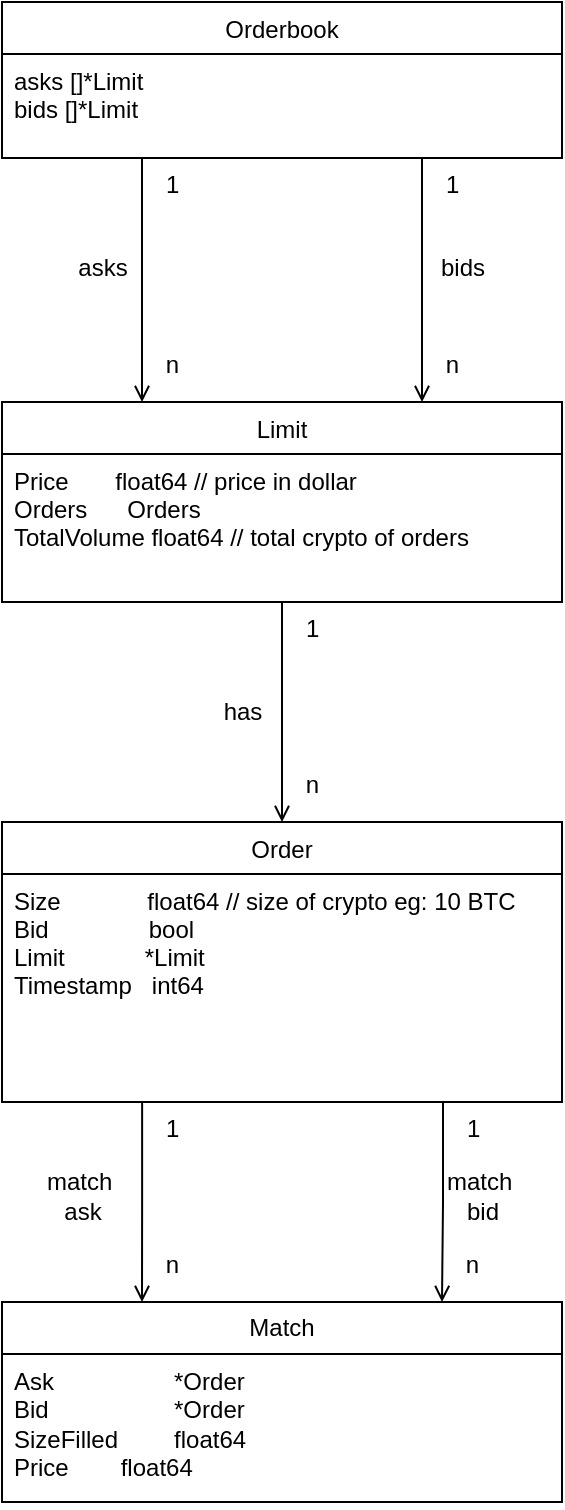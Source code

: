 <mxfile version="21.6.1" type="github">
  <diagram id="C5RBs43oDa-KdzZeNtuy" name="Page-1">
    <mxGraphModel dx="1195" dy="652" grid="1" gridSize="10" guides="1" tooltips="1" connect="1" arrows="1" fold="1" page="1" pageScale="1" pageWidth="827" pageHeight="1169" math="0" shadow="0">
      <root>
        <mxCell id="WIyWlLk6GJQsqaUBKTNV-0" />
        <mxCell id="WIyWlLk6GJQsqaUBKTNV-1" parent="WIyWlLk6GJQsqaUBKTNV-0" />
        <mxCell id="zkfFHV4jXpPFQw0GAbJ--0" value="Orderbook" style="swimlane;fontStyle=0;align=center;verticalAlign=top;childLayout=stackLayout;horizontal=1;startSize=26;horizontalStack=0;resizeParent=1;resizeLast=0;collapsible=1;marginBottom=0;rounded=0;shadow=0;strokeWidth=1;" parent="WIyWlLk6GJQsqaUBKTNV-1" vertex="1">
          <mxGeometry x="170" y="20" width="280" height="78" as="geometry">
            <mxRectangle x="230" y="140" width="160" height="26" as="alternateBounds" />
          </mxGeometry>
        </mxCell>
        <mxCell id="js984SEwv8S35VqKUQh4-21" value="asks []*Limit&lt;br&gt;bids []*Limit" style="text;strokeColor=none;fillColor=none;align=left;verticalAlign=top;spacingLeft=4;spacingRight=4;overflow=hidden;rotatable=0;points=[[0,0.5],[1,0.5]];portConstraint=eastwest;whiteSpace=wrap;html=1;" vertex="1" parent="zkfFHV4jXpPFQw0GAbJ--0">
          <mxGeometry y="26" width="280" height="44" as="geometry" />
        </mxCell>
        <mxCell id="zkfFHV4jXpPFQw0GAbJ--17" value="Limit" style="swimlane;fontStyle=0;align=center;verticalAlign=top;childLayout=stackLayout;horizontal=1;startSize=26;horizontalStack=0;resizeParent=1;resizeLast=0;collapsible=1;marginBottom=0;rounded=0;shadow=0;strokeWidth=1;" parent="WIyWlLk6GJQsqaUBKTNV-1" vertex="1">
          <mxGeometry x="170" y="220" width="280" height="100" as="geometry">
            <mxRectangle x="550" y="140" width="160" height="26" as="alternateBounds" />
          </mxGeometry>
        </mxCell>
        <mxCell id="zkfFHV4jXpPFQw0GAbJ--18" value="Price       float64 // price in dollar&#xa;Orders      Orders&#xa;TotalVolume float64 // total crypto of orders" style="text;align=left;verticalAlign=top;spacingLeft=4;spacingRight=4;overflow=hidden;rotatable=0;points=[[0,0.5],[1,0.5]];portConstraint=eastwest;" parent="zkfFHV4jXpPFQw0GAbJ--17" vertex="1">
          <mxGeometry y="26" width="280" height="64" as="geometry" />
        </mxCell>
        <mxCell id="zkfFHV4jXpPFQw0GAbJ--26" value="" style="endArrow=open;shadow=0;strokeWidth=1;rounded=0;endFill=1;edgeStyle=elbowEdgeStyle;elbow=vertical;entryX=0.75;entryY=0;entryDx=0;entryDy=0;exitX=0.75;exitY=1;exitDx=0;exitDy=0;" parent="WIyWlLk6GJQsqaUBKTNV-1" source="zkfFHV4jXpPFQw0GAbJ--0" target="zkfFHV4jXpPFQw0GAbJ--17" edge="1">
          <mxGeometry x="0.5" y="41" relative="1" as="geometry">
            <mxPoint x="380" y="100" as="sourcePoint" />
            <mxPoint x="490" y="32" as="targetPoint" />
            <mxPoint x="-40" y="32" as="offset" />
            <Array as="points">
              <mxPoint x="370" y="140" />
            </Array>
          </mxGeometry>
        </mxCell>
        <mxCell id="zkfFHV4jXpPFQw0GAbJ--27" value="1" style="resizable=0;align=left;verticalAlign=bottom;labelBackgroundColor=none;fontSize=12;" parent="zkfFHV4jXpPFQw0GAbJ--26" connectable="0" vertex="1">
          <mxGeometry x="-1" relative="1" as="geometry">
            <mxPoint x="10" y="22" as="offset" />
          </mxGeometry>
        </mxCell>
        <mxCell id="zkfFHV4jXpPFQw0GAbJ--28" value="n" style="resizable=0;align=right;verticalAlign=bottom;labelBackgroundColor=none;fontSize=12;" parent="zkfFHV4jXpPFQw0GAbJ--26" connectable="0" vertex="1">
          <mxGeometry x="1" relative="1" as="geometry">
            <mxPoint x="20" y="-10" as="offset" />
          </mxGeometry>
        </mxCell>
        <mxCell id="zkfFHV4jXpPFQw0GAbJ--29" value="bids" style="text;html=1;resizable=0;points=[];;align=center;verticalAlign=middle;labelBackgroundColor=none;rounded=0;shadow=0;strokeWidth=1;fontSize=12;" parent="zkfFHV4jXpPFQw0GAbJ--26" vertex="1" connectable="0">
          <mxGeometry x="0.5" y="49" relative="1" as="geometry">
            <mxPoint x="-29" y="-37" as="offset" />
          </mxGeometry>
        </mxCell>
        <mxCell id="js984SEwv8S35VqKUQh4-0" value="" style="endArrow=open;shadow=0;strokeWidth=1;rounded=0;endFill=1;edgeStyle=elbowEdgeStyle;elbow=vertical;entryX=0.25;entryY=0;entryDx=0;entryDy=0;exitX=0.25;exitY=1;exitDx=0;exitDy=0;" edge="1" parent="WIyWlLk6GJQsqaUBKTNV-1" source="zkfFHV4jXpPFQw0GAbJ--0" target="zkfFHV4jXpPFQw0GAbJ--17">
          <mxGeometry x="0.5" y="41" relative="1" as="geometry">
            <mxPoint x="240" y="110" as="sourcePoint" />
            <mxPoint x="237" y="210" as="targetPoint" />
            <mxPoint x="-40" y="32" as="offset" />
          </mxGeometry>
        </mxCell>
        <mxCell id="js984SEwv8S35VqKUQh4-1" value="1" style="resizable=0;align=left;verticalAlign=bottom;labelBackgroundColor=none;fontSize=12;" connectable="0" vertex="1" parent="js984SEwv8S35VqKUQh4-0">
          <mxGeometry x="-1" relative="1" as="geometry">
            <mxPoint x="10" y="22" as="offset" />
          </mxGeometry>
        </mxCell>
        <mxCell id="js984SEwv8S35VqKUQh4-2" value="n" style="resizable=0;align=right;verticalAlign=bottom;labelBackgroundColor=none;fontSize=12;" connectable="0" vertex="1" parent="js984SEwv8S35VqKUQh4-0">
          <mxGeometry x="1" relative="1" as="geometry">
            <mxPoint x="20" y="-10" as="offset" />
          </mxGeometry>
        </mxCell>
        <mxCell id="js984SEwv8S35VqKUQh4-3" value="asks" style="text;html=1;resizable=0;points=[];;align=center;verticalAlign=middle;labelBackgroundColor=none;rounded=0;shadow=0;strokeWidth=1;fontSize=12;" vertex="1" connectable="0" parent="js984SEwv8S35VqKUQh4-0">
          <mxGeometry x="0.5" y="49" relative="1" as="geometry">
            <mxPoint x="-69" y="-37" as="offset" />
          </mxGeometry>
        </mxCell>
        <mxCell id="js984SEwv8S35VqKUQh4-4" value="Order" style="swimlane;fontStyle=0;align=center;verticalAlign=top;childLayout=stackLayout;horizontal=1;startSize=26;horizontalStack=0;resizeParent=1;resizeLast=0;collapsible=1;marginBottom=0;rounded=0;shadow=0;strokeWidth=1;" vertex="1" parent="WIyWlLk6GJQsqaUBKTNV-1">
          <mxGeometry x="170" y="430" width="280" height="140" as="geometry">
            <mxRectangle x="170" y="400" width="160" height="26" as="alternateBounds" />
          </mxGeometry>
        </mxCell>
        <mxCell id="js984SEwv8S35VqKUQh4-5" value="Size             float64 // size of crypto eg: 10 BTC&#xa;Bid               bool&#xa;Limit            *Limit&#xa;Timestamp   int64" style="text;align=left;verticalAlign=top;spacingLeft=4;spacingRight=4;overflow=hidden;rotatable=0;points=[[0,0.5],[1,0.5]];portConstraint=eastwest;" vertex="1" parent="js984SEwv8S35VqKUQh4-4">
          <mxGeometry y="26" width="280" height="74" as="geometry" />
        </mxCell>
        <mxCell id="js984SEwv8S35VqKUQh4-9" value="Match" style="swimlane;fontStyle=0;childLayout=stackLayout;horizontal=1;startSize=26;fillColor=none;horizontalStack=0;resizeParent=1;resizeParentMax=0;resizeLast=0;collapsible=1;marginBottom=0;whiteSpace=wrap;html=1;" vertex="1" parent="WIyWlLk6GJQsqaUBKTNV-1">
          <mxGeometry x="170" y="670" width="280" height="100" as="geometry" />
        </mxCell>
        <mxCell id="js984SEwv8S35VqKUQh4-10" value="Ask&amp;nbsp;&amp;nbsp;&amp;nbsp;&amp;nbsp;&amp;nbsp;&amp;nbsp;&amp;nbsp; &lt;span style=&quot;white-space: pre;&quot;&gt;&#x9;&lt;/span&gt;&lt;span style=&quot;white-space: pre;&quot;&gt;&#x9;&lt;/span&gt;*Order&lt;br&gt;Bid&amp;nbsp;&amp;nbsp;&amp;nbsp;&amp;nbsp;&amp;nbsp;&amp;nbsp;&amp;nbsp; &lt;span style=&quot;white-space: pre;&quot;&gt;&#x9;&lt;span style=&quot;white-space: pre;&quot;&gt;&#x9;&lt;/span&gt;&lt;/span&gt;*Order&lt;br&gt;SizeFilled &lt;span style=&quot;white-space: pre;&quot;&gt;&#x9;&lt;/span&gt;float64&lt;br&gt;Price&amp;nbsp;&amp;nbsp;&amp;nbsp;&amp;nbsp;&amp;nbsp; &lt;span style=&quot;white-space: pre;&quot;&gt;&#x9;&lt;/span&gt;float64" style="text;strokeColor=none;fillColor=none;align=left;verticalAlign=top;spacingLeft=4;spacingRight=4;overflow=hidden;rotatable=0;points=[[0,0.5],[1,0.5]];portConstraint=eastwest;whiteSpace=wrap;html=1;" vertex="1" parent="js984SEwv8S35VqKUQh4-9">
          <mxGeometry y="26" width="280" height="74" as="geometry" />
        </mxCell>
        <mxCell id="js984SEwv8S35VqKUQh4-22" value="" style="endArrow=open;shadow=0;strokeWidth=1;rounded=0;endFill=1;edgeStyle=elbowEdgeStyle;elbow=vertical;entryX=0.5;entryY=0;entryDx=0;entryDy=0;exitX=0.5;exitY=1;exitDx=0;exitDy=0;" edge="1" parent="WIyWlLk6GJQsqaUBKTNV-1" source="zkfFHV4jXpPFQw0GAbJ--17" target="js984SEwv8S35VqKUQh4-4">
          <mxGeometry x="0.5" y="41" relative="1" as="geometry">
            <mxPoint x="120" y="350" as="sourcePoint" />
            <mxPoint x="120" y="472" as="targetPoint" />
            <mxPoint x="-40" y="32" as="offset" />
          </mxGeometry>
        </mxCell>
        <mxCell id="js984SEwv8S35VqKUQh4-23" value="1" style="resizable=0;align=left;verticalAlign=bottom;labelBackgroundColor=none;fontSize=12;" connectable="0" vertex="1" parent="js984SEwv8S35VqKUQh4-22">
          <mxGeometry x="-1" relative="1" as="geometry">
            <mxPoint x="10" y="22" as="offset" />
          </mxGeometry>
        </mxCell>
        <mxCell id="js984SEwv8S35VqKUQh4-24" value="n" style="resizable=0;align=right;verticalAlign=bottom;labelBackgroundColor=none;fontSize=12;" connectable="0" vertex="1" parent="js984SEwv8S35VqKUQh4-22">
          <mxGeometry x="1" relative="1" as="geometry">
            <mxPoint x="20" y="-10" as="offset" />
          </mxGeometry>
        </mxCell>
        <mxCell id="js984SEwv8S35VqKUQh4-25" value="has" style="text;html=1;resizable=0;points=[];;align=center;verticalAlign=middle;labelBackgroundColor=none;rounded=0;shadow=0;strokeWidth=1;fontSize=12;" vertex="1" connectable="0" parent="js984SEwv8S35VqKUQh4-22">
          <mxGeometry x="0.5" y="49" relative="1" as="geometry">
            <mxPoint x="-69" y="-28" as="offset" />
          </mxGeometry>
        </mxCell>
        <mxCell id="js984SEwv8S35VqKUQh4-26" value="" style="endArrow=open;shadow=0;strokeWidth=1;rounded=0;endFill=1;edgeStyle=elbowEdgeStyle;elbow=vertical;entryX=0.498;entryY=0;entryDx=0;entryDy=0;exitX=0.5;exitY=1;exitDx=0;exitDy=0;entryPerimeter=0;" edge="1" parent="WIyWlLk6GJQsqaUBKTNV-1">
          <mxGeometry x="0.5" y="41" relative="1" as="geometry">
            <mxPoint x="240.06" y="570" as="sourcePoint" />
            <mxPoint x="240.0" y="670" as="targetPoint" />
            <mxPoint x="-40" y="32" as="offset" />
          </mxGeometry>
        </mxCell>
        <mxCell id="js984SEwv8S35VqKUQh4-27" value="1" style="resizable=0;align=left;verticalAlign=bottom;labelBackgroundColor=none;fontSize=12;" connectable="0" vertex="1" parent="js984SEwv8S35VqKUQh4-26">
          <mxGeometry x="-1" relative="1" as="geometry">
            <mxPoint x="10" y="22" as="offset" />
          </mxGeometry>
        </mxCell>
        <mxCell id="js984SEwv8S35VqKUQh4-28" value="n" style="resizable=0;align=right;verticalAlign=bottom;labelBackgroundColor=none;fontSize=12;" connectable="0" vertex="1" parent="js984SEwv8S35VqKUQh4-26">
          <mxGeometry x="1" relative="1" as="geometry">
            <mxPoint x="20" y="-10" as="offset" />
          </mxGeometry>
        </mxCell>
        <mxCell id="js984SEwv8S35VqKUQh4-29" value="&lt;div&gt;match&amp;nbsp;&lt;/div&gt;&lt;div&gt;ask&lt;/div&gt;" style="text;html=1;resizable=0;points=[];;align=center;verticalAlign=middle;labelBackgroundColor=none;rounded=0;shadow=0;strokeWidth=1;fontSize=12;" vertex="1" connectable="0" parent="js984SEwv8S35VqKUQh4-26">
          <mxGeometry x="0.5" y="49" relative="1" as="geometry">
            <mxPoint x="-79" y="-28" as="offset" />
          </mxGeometry>
        </mxCell>
        <mxCell id="js984SEwv8S35VqKUQh4-30" value="" style="endArrow=open;shadow=0;strokeWidth=1;rounded=0;endFill=1;edgeStyle=elbowEdgeStyle;elbow=vertical;entryX=0.498;entryY=0;entryDx=0;entryDy=0;exitX=0.5;exitY=1;exitDx=0;exitDy=0;entryPerimeter=0;" edge="1" parent="WIyWlLk6GJQsqaUBKTNV-1">
          <mxGeometry x="0.5" y="41" relative="1" as="geometry">
            <mxPoint x="390.5" y="570" as="sourcePoint" />
            <mxPoint x="390" y="670" as="targetPoint" />
            <mxPoint x="-40" y="32" as="offset" />
          </mxGeometry>
        </mxCell>
        <mxCell id="js984SEwv8S35VqKUQh4-31" value="1" style="resizable=0;align=left;verticalAlign=bottom;labelBackgroundColor=none;fontSize=12;" connectable="0" vertex="1" parent="js984SEwv8S35VqKUQh4-30">
          <mxGeometry x="-1" relative="1" as="geometry">
            <mxPoint x="10" y="22" as="offset" />
          </mxGeometry>
        </mxCell>
        <mxCell id="js984SEwv8S35VqKUQh4-32" value="n" style="resizable=0;align=right;verticalAlign=bottom;labelBackgroundColor=none;fontSize=12;" connectable="0" vertex="1" parent="js984SEwv8S35VqKUQh4-30">
          <mxGeometry x="1" relative="1" as="geometry">
            <mxPoint x="20" y="-10" as="offset" />
          </mxGeometry>
        </mxCell>
        <mxCell id="js984SEwv8S35VqKUQh4-33" value="&lt;div align=&quot;center&quot;&gt;match&amp;nbsp;&lt;/div&gt;&lt;div align=&quot;center&quot;&gt;bid&lt;/div&gt;" style="text;html=1;resizable=0;points=[];;align=center;verticalAlign=middle;labelBackgroundColor=none;rounded=0;shadow=0;strokeWidth=1;fontSize=12;" vertex="1" connectable="0" parent="js984SEwv8S35VqKUQh4-30">
          <mxGeometry x="0.5" y="49" relative="1" as="geometry">
            <mxPoint x="-29" y="-28" as="offset" />
          </mxGeometry>
        </mxCell>
      </root>
    </mxGraphModel>
  </diagram>
</mxfile>
